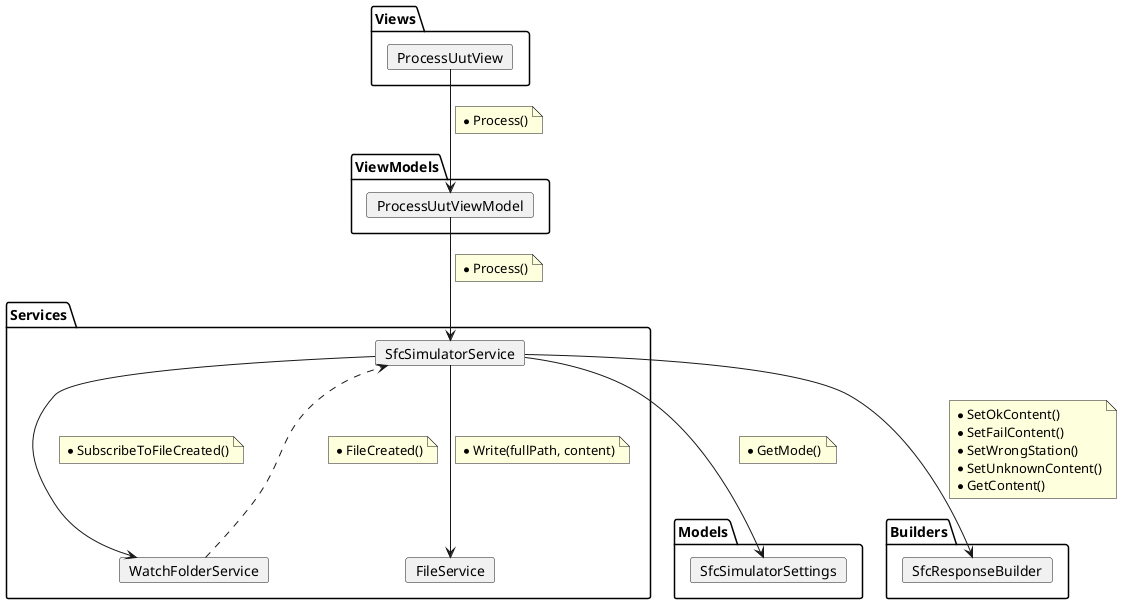 @startuml ProcessUutCollab Collab

package Models{
    card SfcSimulatorSettings
}

package Builders{
    card SfcResponseBuilder
}

package Services{
    card SfcSimulatorService
    card WatchFolderService
    card FileService
    
    SfcSimulatorService --> FileService
        note on link
            * Write(fullPath, content)
        end note        
    SfcSimulatorService --> WatchFolderService 
        note on link
            * SubscribeToFileCreated()
        end note
    SfcSimulatorService --> SfcSimulatorSettings 
        note on link
            * GetMode()
        end note
    SfcSimulatorService --> SfcResponseBuilder 
        note on link
            * SetOkContent()
            * SetFailContent()
            * SetWrongStation()
            * SetUnknownContent()
            * GetContent()
        end note
    WatchFolderService ..> SfcSimulatorService
        note on link
            * FileCreated()
        end note
}

package ViewModels{
    card ProcessUutViewModel
    
    ProcessUutViewModel --> SfcSimulatorService
        note on link
           * Process()
        end note
}

package Views {
    card ProcessUutView
    
    ProcessUutView --> ProcessUutViewModel
        note on link
            * Process() 
        end note
}
@enduml
